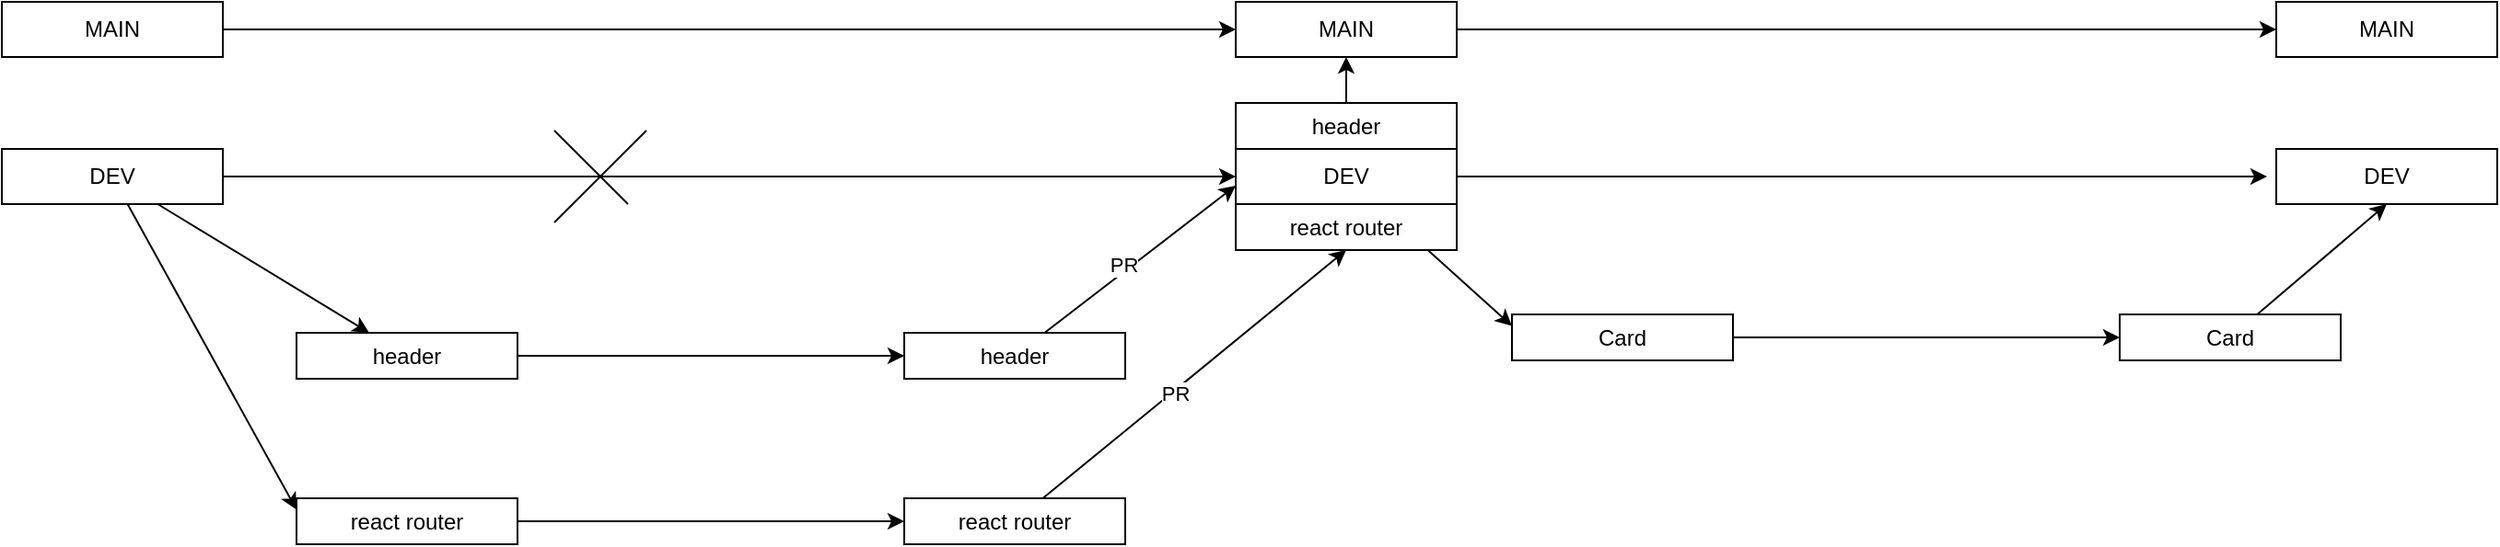<mxfile>
    <diagram id="LUtCFCoGnVUbeIpnBF60" name="Page-1">
        <mxGraphModel dx="716" dy="535" grid="1" gridSize="10" guides="1" tooltips="1" connect="1" arrows="1" fold="1" page="1" pageScale="1" pageWidth="850" pageHeight="1100" math="0" shadow="0">
            <root>
                <mxCell id="0"/>
                <mxCell id="1" parent="0"/>
                <mxCell id="4" style="edgeStyle=none;html=1;" edge="1" parent="1" source="2">
                    <mxGeometry relative="1" as="geometry">
                        <mxPoint x="710" y="55" as="targetPoint"/>
                    </mxGeometry>
                </mxCell>
                <mxCell id="2" value="MAIN" style="rounded=0;whiteSpace=wrap;html=1;" vertex="1" parent="1">
                    <mxGeometry x="40" y="40" width="120" height="30" as="geometry"/>
                </mxCell>
                <mxCell id="8" style="edgeStyle=none;html=1;" edge="1" parent="1" source="3" target="7">
                    <mxGeometry relative="1" as="geometry"/>
                </mxCell>
                <mxCell id="18" style="edgeStyle=none;html=1;entryX=0;entryY=0.25;entryDx=0;entryDy=0;" edge="1" parent="1" source="3" target="16">
                    <mxGeometry relative="1" as="geometry"/>
                </mxCell>
                <mxCell id="29" style="edgeStyle=none;html=1;entryX=0;entryY=0.5;entryDx=0;entryDy=0;" edge="1" parent="1" source="3" target="12">
                    <mxGeometry relative="1" as="geometry"/>
                </mxCell>
                <mxCell id="3" value="DEV" style="rounded=0;whiteSpace=wrap;html=1;" vertex="1" parent="1">
                    <mxGeometry x="40" y="120" width="120" height="30" as="geometry"/>
                </mxCell>
                <mxCell id="9" style="edgeStyle=none;html=1;" edge="1" parent="1" source="7">
                    <mxGeometry relative="1" as="geometry">
                        <mxPoint x="530" y="232.5" as="targetPoint"/>
                    </mxGeometry>
                </mxCell>
                <mxCell id="7" value="header" style="rounded=0;whiteSpace=wrap;html=1;" vertex="1" parent="1">
                    <mxGeometry x="200" y="220" width="120" height="25" as="geometry"/>
                </mxCell>
                <mxCell id="11" style="edgeStyle=none;html=1;" edge="1" parent="1" source="10">
                    <mxGeometry relative="1" as="geometry">
                        <mxPoint x="710" y="140" as="targetPoint"/>
                    </mxGeometry>
                </mxCell>
                <mxCell id="30" value="PR" style="edgeLabel;html=1;align=center;verticalAlign=middle;resizable=0;points=[];" vertex="1" connectable="0" parent="11">
                    <mxGeometry x="-0.153" y="4" relative="1" as="geometry">
                        <mxPoint x="1" as="offset"/>
                    </mxGeometry>
                </mxCell>
                <mxCell id="10" value="header" style="rounded=0;whiteSpace=wrap;html=1;" vertex="1" parent="1">
                    <mxGeometry x="530" y="220" width="120" height="25" as="geometry"/>
                </mxCell>
                <mxCell id="13" style="edgeStyle=none;html=1;entryX=0.5;entryY=1;entryDx=0;entryDy=0;" edge="1" parent="1" source="12" target="14">
                    <mxGeometry relative="1" as="geometry">
                        <mxPoint x="760" y="50" as="targetPoint"/>
                    </mxGeometry>
                </mxCell>
                <mxCell id="23" style="edgeStyle=none;html=1;entryX=0;entryY=0.25;entryDx=0;entryDy=0;" edge="1" parent="1" source="12" target="21">
                    <mxGeometry relative="1" as="geometry"/>
                </mxCell>
                <mxCell id="25" style="edgeStyle=none;html=1;" edge="1" parent="1" source="12">
                    <mxGeometry relative="1" as="geometry">
                        <mxPoint x="1270" y="135" as="targetPoint"/>
                    </mxGeometry>
                </mxCell>
                <mxCell id="12" value="DEV" style="rounded=0;whiteSpace=wrap;html=1;" vertex="1" parent="1">
                    <mxGeometry x="710" y="120" width="120" height="30" as="geometry"/>
                </mxCell>
                <mxCell id="28" style="edgeStyle=none;html=1;" edge="1" parent="1" source="14" target="27">
                    <mxGeometry relative="1" as="geometry"/>
                </mxCell>
                <mxCell id="14" value="MAIN" style="rounded=0;whiteSpace=wrap;html=1;" vertex="1" parent="1">
                    <mxGeometry x="710" y="40" width="120" height="30" as="geometry"/>
                </mxCell>
                <mxCell id="15" style="edgeStyle=none;html=1;" edge="1" source="16" parent="1">
                    <mxGeometry relative="1" as="geometry">
                        <mxPoint x="530" y="322.5" as="targetPoint"/>
                    </mxGeometry>
                </mxCell>
                <mxCell id="16" value="react router" style="rounded=0;whiteSpace=wrap;html=1;" vertex="1" parent="1">
                    <mxGeometry x="200" y="310" width="120" height="25" as="geometry"/>
                </mxCell>
                <mxCell id="19" style="edgeStyle=none;html=1;entryX=0.5;entryY=1;entryDx=0;entryDy=0;" edge="1" parent="1" source="17" target="36">
                    <mxGeometry relative="1" as="geometry"/>
                </mxCell>
                <mxCell id="35" value="PR" style="edgeLabel;html=1;align=center;verticalAlign=middle;resizable=0;points=[];" vertex="1" connectable="0" parent="19">
                    <mxGeometry x="-0.139" y="-1" relative="1" as="geometry">
                        <mxPoint as="offset"/>
                    </mxGeometry>
                </mxCell>
                <mxCell id="17" value="react router" style="rounded=0;whiteSpace=wrap;html=1;" vertex="1" parent="1">
                    <mxGeometry x="530" y="310" width="120" height="25" as="geometry"/>
                </mxCell>
                <mxCell id="20" style="edgeStyle=none;html=1;" edge="1" source="21" parent="1">
                    <mxGeometry relative="1" as="geometry">
                        <mxPoint x="1190" y="222.5" as="targetPoint"/>
                    </mxGeometry>
                </mxCell>
                <mxCell id="21" value="Card" style="rounded=0;whiteSpace=wrap;html=1;" vertex="1" parent="1">
                    <mxGeometry x="860" y="210" width="120" height="25" as="geometry"/>
                </mxCell>
                <mxCell id="24" style="edgeStyle=none;html=1;entryX=0.5;entryY=1;entryDx=0;entryDy=0;" edge="1" parent="1" source="22" target="26">
                    <mxGeometry relative="1" as="geometry">
                        <mxPoint x="1350" y="130" as="targetPoint"/>
                    </mxGeometry>
                </mxCell>
                <mxCell id="22" value="Card" style="rounded=0;whiteSpace=wrap;html=1;" vertex="1" parent="1">
                    <mxGeometry x="1190" y="210" width="120" height="25" as="geometry"/>
                </mxCell>
                <mxCell id="26" value="DEV" style="rounded=0;whiteSpace=wrap;html=1;" vertex="1" parent="1">
                    <mxGeometry x="1275" y="120" width="120" height="30" as="geometry"/>
                </mxCell>
                <mxCell id="27" value="MAIN" style="rounded=0;whiteSpace=wrap;html=1;" vertex="1" parent="1">
                    <mxGeometry x="1275" y="40" width="120" height="30" as="geometry"/>
                </mxCell>
                <mxCell id="31" value="" style="endArrow=none;html=1;" edge="1" parent="1">
                    <mxGeometry width="50" height="50" relative="1" as="geometry">
                        <mxPoint x="340" y="160" as="sourcePoint"/>
                        <mxPoint x="390" y="110" as="targetPoint"/>
                    </mxGeometry>
                </mxCell>
                <mxCell id="32" value="" style="endArrow=none;html=1;" edge="1" parent="1">
                    <mxGeometry width="50" height="50" relative="1" as="geometry">
                        <mxPoint x="380" y="150" as="sourcePoint"/>
                        <mxPoint x="340" y="110" as="targetPoint"/>
                    </mxGeometry>
                </mxCell>
                <mxCell id="34" value="header" style="rounded=0;whiteSpace=wrap;html=1;" vertex="1" parent="1">
                    <mxGeometry x="710" y="95" width="120" height="25" as="geometry"/>
                </mxCell>
                <mxCell id="36" value="react router" style="rounded=0;whiteSpace=wrap;html=1;" vertex="1" parent="1">
                    <mxGeometry x="710" y="150" width="120" height="25" as="geometry"/>
                </mxCell>
            </root>
        </mxGraphModel>
    </diagram>
</mxfile>